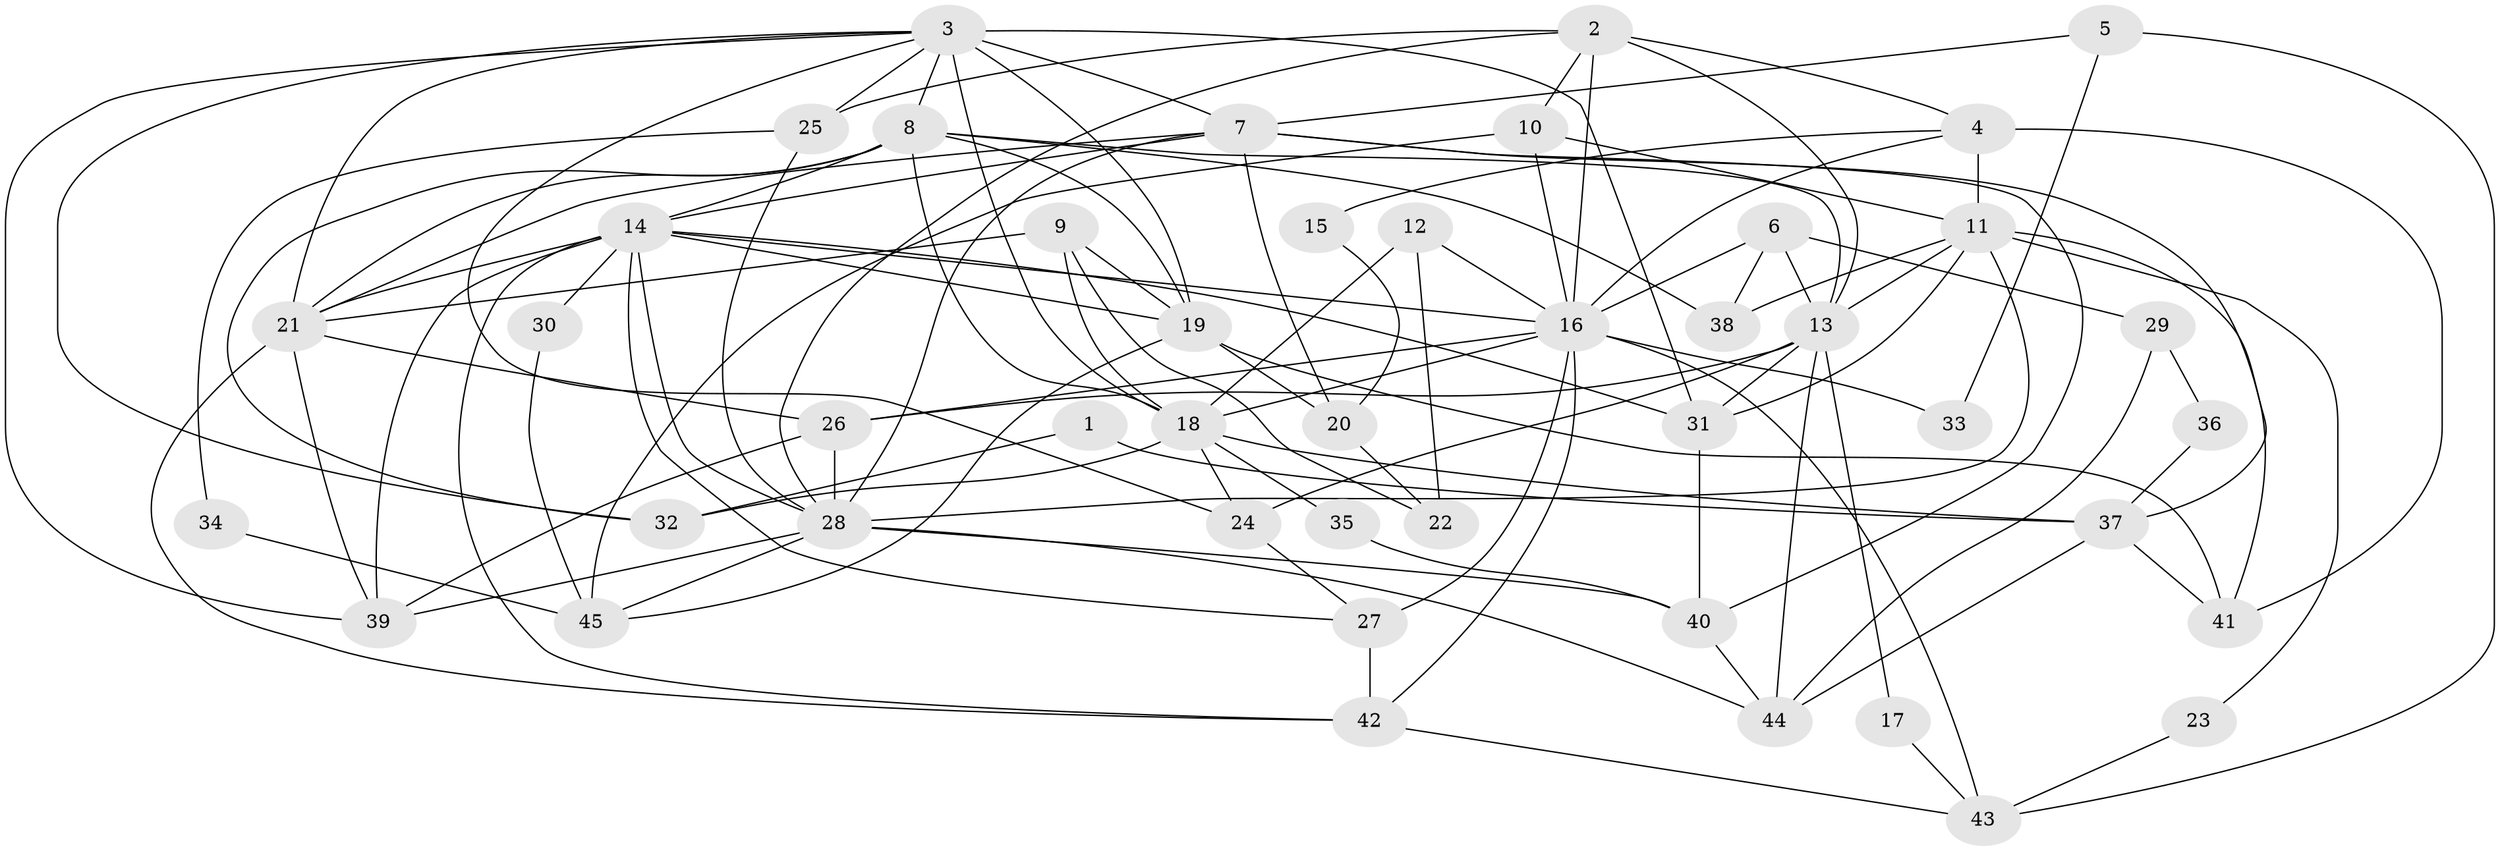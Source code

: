 // original degree distribution, {2: 0.16666666666666666, 3: 0.24444444444444444, 8: 0.011111111111111112, 5: 0.2777777777777778, 4: 0.2, 7: 0.05555555555555555, 6: 0.044444444444444446}
// Generated by graph-tools (version 1.1) at 2025/35/03/09/25 02:35:55]
// undirected, 45 vertices, 113 edges
graph export_dot {
graph [start="1"]
  node [color=gray90,style=filled];
  1;
  2;
  3;
  4;
  5;
  6;
  7;
  8;
  9;
  10;
  11;
  12;
  13;
  14;
  15;
  16;
  17;
  18;
  19;
  20;
  21;
  22;
  23;
  24;
  25;
  26;
  27;
  28;
  29;
  30;
  31;
  32;
  33;
  34;
  35;
  36;
  37;
  38;
  39;
  40;
  41;
  42;
  43;
  44;
  45;
  1 -- 32 [weight=1.0];
  1 -- 37 [weight=1.0];
  2 -- 4 [weight=1.0];
  2 -- 10 [weight=1.0];
  2 -- 13 [weight=1.0];
  2 -- 16 [weight=1.0];
  2 -- 25 [weight=1.0];
  2 -- 28 [weight=1.0];
  3 -- 7 [weight=2.0];
  3 -- 8 [weight=1.0];
  3 -- 18 [weight=1.0];
  3 -- 19 [weight=1.0];
  3 -- 21 [weight=1.0];
  3 -- 24 [weight=1.0];
  3 -- 25 [weight=2.0];
  3 -- 31 [weight=3.0];
  3 -- 32 [weight=1.0];
  3 -- 39 [weight=1.0];
  4 -- 11 [weight=1.0];
  4 -- 15 [weight=1.0];
  4 -- 16 [weight=1.0];
  4 -- 41 [weight=1.0];
  5 -- 7 [weight=1.0];
  5 -- 33 [weight=1.0];
  5 -- 43 [weight=1.0];
  6 -- 13 [weight=1.0];
  6 -- 16 [weight=1.0];
  6 -- 29 [weight=1.0];
  6 -- 38 [weight=1.0];
  7 -- 14 [weight=1.0];
  7 -- 20 [weight=1.0];
  7 -- 21 [weight=1.0];
  7 -- 28 [weight=2.0];
  7 -- 37 [weight=1.0];
  7 -- 40 [weight=1.0];
  8 -- 13 [weight=1.0];
  8 -- 14 [weight=1.0];
  8 -- 18 [weight=1.0];
  8 -- 19 [weight=2.0];
  8 -- 21 [weight=1.0];
  8 -- 32 [weight=2.0];
  8 -- 38 [weight=1.0];
  9 -- 18 [weight=1.0];
  9 -- 19 [weight=1.0];
  9 -- 21 [weight=1.0];
  9 -- 22 [weight=1.0];
  10 -- 11 [weight=1.0];
  10 -- 16 [weight=1.0];
  10 -- 45 [weight=1.0];
  11 -- 13 [weight=1.0];
  11 -- 23 [weight=1.0];
  11 -- 28 [weight=1.0];
  11 -- 31 [weight=1.0];
  11 -- 38 [weight=1.0];
  11 -- 41 [weight=1.0];
  12 -- 16 [weight=2.0];
  12 -- 18 [weight=2.0];
  12 -- 22 [weight=1.0];
  13 -- 17 [weight=1.0];
  13 -- 24 [weight=1.0];
  13 -- 26 [weight=3.0];
  13 -- 31 [weight=2.0];
  13 -- 44 [weight=1.0];
  14 -- 16 [weight=1.0];
  14 -- 19 [weight=2.0];
  14 -- 21 [weight=1.0];
  14 -- 27 [weight=1.0];
  14 -- 28 [weight=1.0];
  14 -- 30 [weight=1.0];
  14 -- 31 [weight=1.0];
  14 -- 39 [weight=3.0];
  14 -- 42 [weight=1.0];
  15 -- 20 [weight=1.0];
  16 -- 18 [weight=1.0];
  16 -- 26 [weight=1.0];
  16 -- 27 [weight=3.0];
  16 -- 33 [weight=1.0];
  16 -- 42 [weight=1.0];
  16 -- 43 [weight=1.0];
  17 -- 43 [weight=1.0];
  18 -- 24 [weight=1.0];
  18 -- 32 [weight=1.0];
  18 -- 35 [weight=1.0];
  18 -- 37 [weight=1.0];
  19 -- 20 [weight=1.0];
  19 -- 41 [weight=1.0];
  19 -- 45 [weight=1.0];
  20 -- 22 [weight=1.0];
  21 -- 26 [weight=1.0];
  21 -- 39 [weight=1.0];
  21 -- 42 [weight=1.0];
  23 -- 43 [weight=1.0];
  24 -- 27 [weight=2.0];
  25 -- 28 [weight=1.0];
  25 -- 34 [weight=1.0];
  26 -- 28 [weight=2.0];
  26 -- 39 [weight=4.0];
  27 -- 42 [weight=1.0];
  28 -- 39 [weight=1.0];
  28 -- 40 [weight=1.0];
  28 -- 44 [weight=1.0];
  28 -- 45 [weight=1.0];
  29 -- 36 [weight=1.0];
  29 -- 44 [weight=1.0];
  30 -- 45 [weight=1.0];
  31 -- 40 [weight=1.0];
  34 -- 45 [weight=1.0];
  35 -- 40 [weight=1.0];
  36 -- 37 [weight=1.0];
  37 -- 41 [weight=1.0];
  37 -- 44 [weight=1.0];
  40 -- 44 [weight=1.0];
  42 -- 43 [weight=1.0];
}
